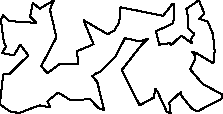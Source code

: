 unitsize(0.001cm);
// 22571.1
draw((3477,949)--(3393,782));
draw((3393,782)--(3613,523));
draw((3613,523)--(3972,329));
draw((3972,329)--(3941,258));
draw((3941,258)--(3527,41));
draw((3527,41)--(3431,78));
draw((3431,78)--(3232,324));
draw((3232,324)--(3230,380));
draw((3230,380)--(3019,189));
draw((3019,189)--(3035,152));
draw((3035,152)--(3048,1));
draw((3048,1)--(2977,39));
draw((2977,39)--(2823,376));
draw((2823,376)--(2779,435));
draw((2779,435)--(2753,283));
draw((2753,283)--(2502,146));
draw((2502,146)--(2186,766));
draw((2186,766)--(2503,1172));
draw((2503,1172)--(2609,1286));
draw((2609,1286)--(2643,1320));
draw((2643,1320)--(2502,1274));
draw((2502,1274)--(2243,1332));
draw((2243,1332)--(2081,1011));
draw((2081,1011)--(1806,733));
draw((1806,733)--(1741,712));
draw((1741,712)--(1668,658));
draw((1668,658)--(1754,559));
draw((1754,559)--(1878,59));
draw((1878,59)--(1782,93));
draw((1782,93)--(1628,253));
draw((1628,253)--(1280,237));
draw((1280,237)--(1067,371));
draw((1067,371)--(876,220));
draw((876,220)--(923,108));
draw((923,108)--(741,146));
draw((741,146)--(640,110));
draw((640,110)--(374,9));
draw((374,9)--(217,38));
draw((217,38)--(48,154));
draw((48,154)--(48,267));
draw((48,267)--(96,691));
draw((96,691)--(201,693));
draw((201,693)--(382,872));
draw((382,872)--(538,1023));
draw((538,1023)--(397,1217));
draw((397,1217)--(285,1029));
draw((285,1029)--(78,1066));
draw((78,1066)--(144,1185));
draw((144,1185)--(106,1267));
draw((106,1267)--(53,1657));
draw((53,1657)--(91,1732));
draw((91,1732)--(198,1632));
draw((198,1632)--(678,1599));
draw((678,1599)--(571,1711));
draw((571,1711)--(618,1953));
draw((618,1953)--(739,1850));
draw((739,1850)--(989,1997));
draw((989,1997)--(920,1835));
draw((920,1835)--(958,1670));
draw((958,1670)--(1034,1344));
draw((1034,1344)--(765,833));
draw((765,833)--(878,715));
draw((878,715)--(1086,868));
draw((1086,868)--(1419,872));
draw((1419,872)--(1398,1100));
draw((1398,1100)--(1689,1223));
draw((1689,1223)--(1513,1646));
draw((1513,1646)--(1937,1400));
draw((1937,1400)--(2053,1461));
draw((2053,1461)--(2143,1611));
draw((2143,1611)--(2164,1874));
draw((2164,1874)--(2445,1820));
draw((2445,1820)--(2916,1724));
draw((2916,1724)--(3083,1938));
draw((3083,1938)--(3104,1931));
draw((3104,1931)--(3105,1823));
draw((3105,1823)--(3098,1594));
draw((3098,1594)--(2835,1472));
draw((2835,1472)--(2790,1457));
draw((2790,1457)--(2849,1214));
draw((2849,1214)--(3029,1242));
draw((3029,1242)--(3061,1211));
draw((3061,1211)--(3239,1376));
draw((3239,1376)--(3423,1241));
draw((3423,1241)--(3404,1307));
draw((3404,1307)--(3468,1404));
draw((3468,1404)--(3364,1498));
draw((3364,1498)--(3359,1693));
draw((3359,1693)--(3326,1846));
draw((3326,1846)--(3548,1999));
draw((3548,1999)--(3646,1758));
draw((3646,1758)--(3551,1673));
draw((3551,1673)--(3702,1624));
draw((3702,1624)--(3796,1401));
draw((3796,1401)--(3825,1101));
draw((3825,1101)--(3803,886));
draw((3803,886)--(3502,1067));
draw((3502,1067)--(3430,1088));
draw((3430,1088)--(3479,1023));
draw((3479,1023)--(3477,949));
